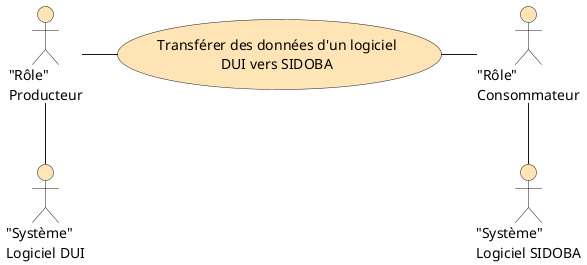 @startuml

:"Rôle"\nProducteur: as P #Moccasin
:"Rôle"\nConsommateur: as C #Moccasin
:"Système"\nLogiciel DUI: as L #Moccasin
:"Système"\nLogiciel SIDOBA: as S #Moccasin

(Transférer des données d'un logiciel\nDUI vers SIDOBA) as c #Moccasin

c - C
P - c
P -- L
C -- S

@enduml